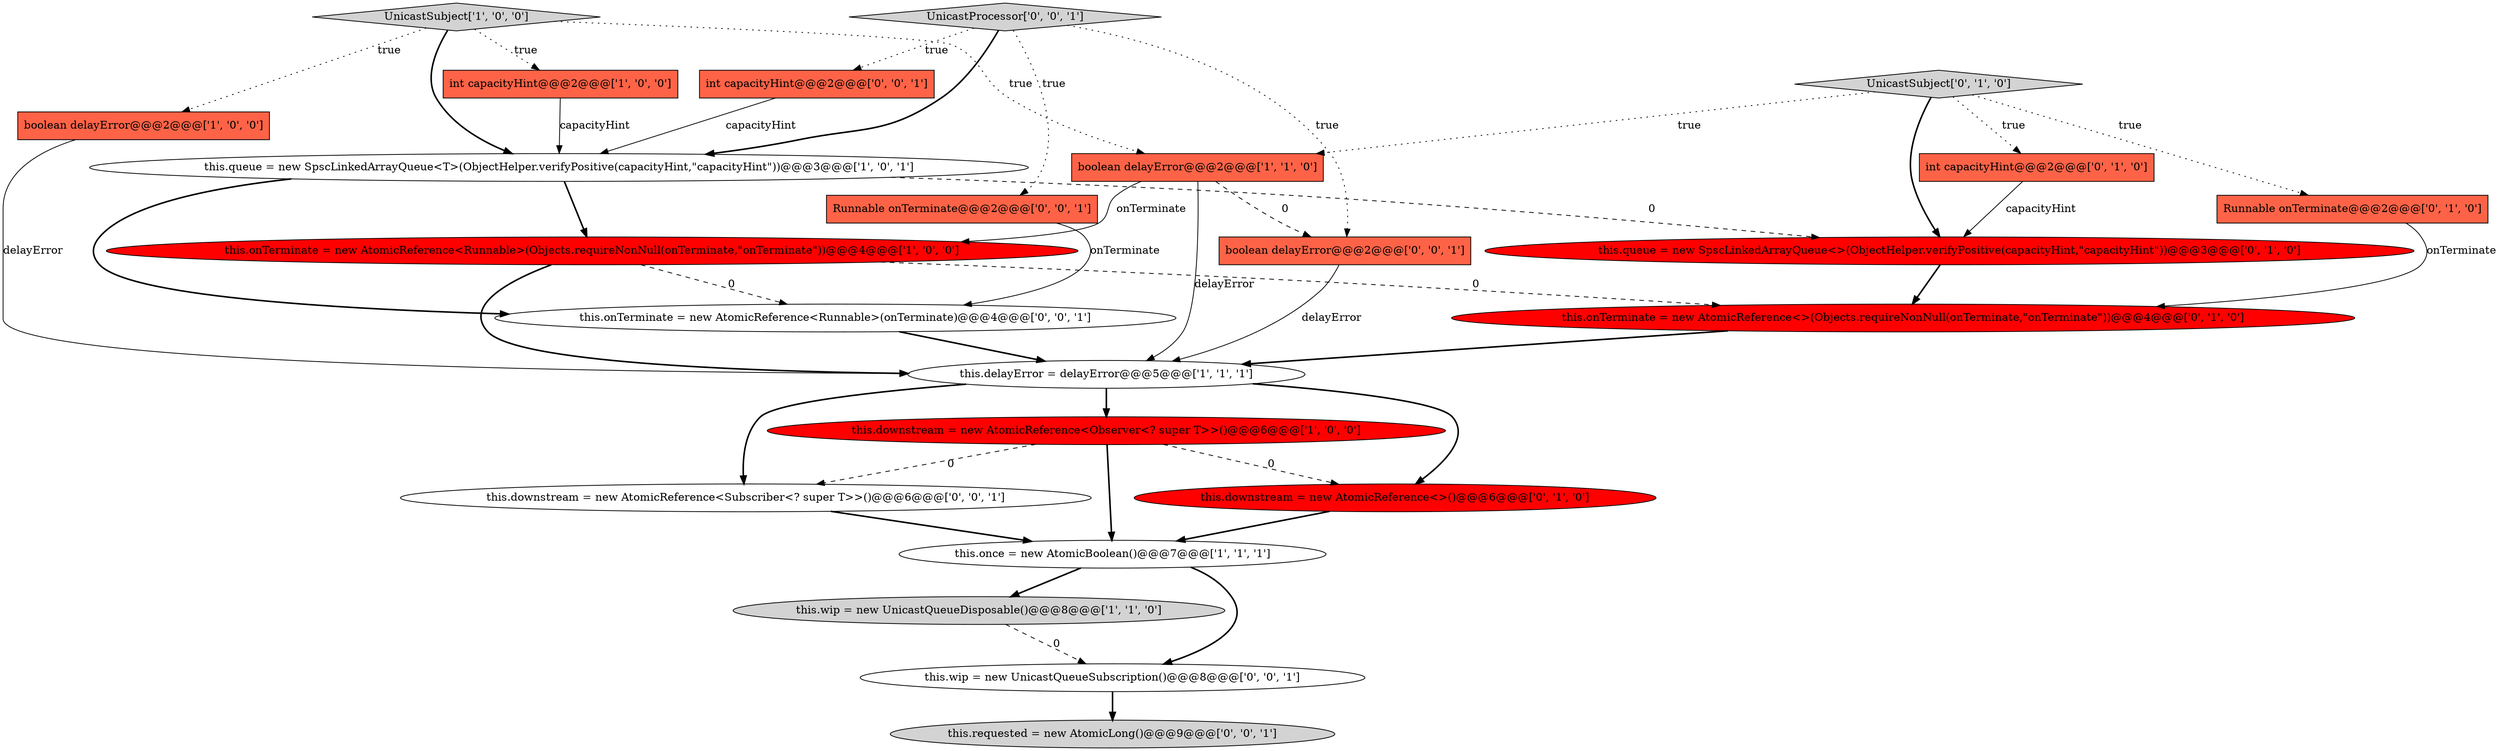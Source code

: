 digraph {
18 [style = filled, label = "this.onTerminate = new AtomicReference<Runnable>(onTerminate)@@@4@@@['0', '0', '1']", fillcolor = white, shape = ellipse image = "AAA0AAABBB3BBB"];
23 [style = filled, label = "UnicastProcessor['0', '0', '1']", fillcolor = lightgray, shape = diamond image = "AAA0AAABBB3BBB"];
3 [style = filled, label = "this.downstream = new AtomicReference<Observer<? super T>>()@@@6@@@['1', '0', '0']", fillcolor = red, shape = ellipse image = "AAA1AAABBB1BBB"];
7 [style = filled, label = "boolean delayError@@@2@@@['1', '0', '0']", fillcolor = tomato, shape = box image = "AAA0AAABBB1BBB"];
11 [style = filled, label = "int capacityHint@@@2@@@['0', '1', '0']", fillcolor = tomato, shape = box image = "AAA0AAABBB2BBB"];
0 [style = filled, label = "this.onTerminate = new AtomicReference<Runnable>(Objects.requireNonNull(onTerminate,\"onTerminate\"))@@@4@@@['1', '0', '0']", fillcolor = red, shape = ellipse image = "AAA1AAABBB1BBB"];
2 [style = filled, label = "int capacityHint@@@2@@@['1', '0', '0']", fillcolor = tomato, shape = box image = "AAA0AAABBB1BBB"];
22 [style = filled, label = "this.requested = new AtomicLong()@@@9@@@['0', '0', '1']", fillcolor = lightgray, shape = ellipse image = "AAA0AAABBB3BBB"];
4 [style = filled, label = "this.wip = new UnicastQueueDisposable()@@@8@@@['1', '1', '0']", fillcolor = lightgray, shape = ellipse image = "AAA0AAABBB1BBB"];
9 [style = filled, label = "UnicastSubject['1', '0', '0']", fillcolor = lightgray, shape = diamond image = "AAA0AAABBB1BBB"];
10 [style = filled, label = "Runnable onTerminate@@@2@@@['0', '1', '0']", fillcolor = tomato, shape = box image = "AAA0AAABBB2BBB"];
12 [style = filled, label = "UnicastSubject['0', '1', '0']", fillcolor = lightgray, shape = diamond image = "AAA0AAABBB2BBB"];
20 [style = filled, label = "this.wip = new UnicastQueueSubscription()@@@8@@@['0', '0', '1']", fillcolor = white, shape = ellipse image = "AAA0AAABBB3BBB"];
14 [style = filled, label = "this.onTerminate = new AtomicReference<>(Objects.requireNonNull(onTerminate,\"onTerminate\"))@@@4@@@['0', '1', '0']", fillcolor = red, shape = ellipse image = "AAA1AAABBB2BBB"];
19 [style = filled, label = "this.downstream = new AtomicReference<Subscriber<? super T>>()@@@6@@@['0', '0', '1']", fillcolor = white, shape = ellipse image = "AAA0AAABBB3BBB"];
17 [style = filled, label = "Runnable onTerminate@@@2@@@['0', '0', '1']", fillcolor = tomato, shape = box image = "AAA0AAABBB3BBB"];
6 [style = filled, label = "this.once = new AtomicBoolean()@@@7@@@['1', '1', '1']", fillcolor = white, shape = ellipse image = "AAA0AAABBB1BBB"];
21 [style = filled, label = "boolean delayError@@@2@@@['0', '0', '1']", fillcolor = tomato, shape = box image = "AAA0AAABBB3BBB"];
1 [style = filled, label = "this.delayError = delayError@@@5@@@['1', '1', '1']", fillcolor = white, shape = ellipse image = "AAA0AAABBB1BBB"];
5 [style = filled, label = "this.queue = new SpscLinkedArrayQueue<T>(ObjectHelper.verifyPositive(capacityHint,\"capacityHint\"))@@@3@@@['1', '0', '1']", fillcolor = white, shape = ellipse image = "AAA0AAABBB1BBB"];
15 [style = filled, label = "this.downstream = new AtomicReference<>()@@@6@@@['0', '1', '0']", fillcolor = red, shape = ellipse image = "AAA1AAABBB2BBB"];
8 [style = filled, label = "boolean delayError@@@2@@@['1', '1', '0']", fillcolor = tomato, shape = box image = "AAA0AAABBB1BBB"];
13 [style = filled, label = "this.queue = new SpscLinkedArrayQueue<>(ObjectHelper.verifyPositive(capacityHint,\"capacityHint\"))@@@3@@@['0', '1', '0']", fillcolor = red, shape = ellipse image = "AAA1AAABBB2BBB"];
16 [style = filled, label = "int capacityHint@@@2@@@['0', '0', '1']", fillcolor = tomato, shape = box image = "AAA0AAABBB3BBB"];
5->13 [style = dashed, label="0"];
23->16 [style = dotted, label="true"];
7->1 [style = solid, label="delayError"];
23->5 [style = bold, label=""];
12->8 [style = dotted, label="true"];
8->0 [style = solid, label="onTerminate"];
1->15 [style = bold, label=""];
10->14 [style = solid, label="onTerminate"];
23->21 [style = dotted, label="true"];
1->3 [style = bold, label=""];
21->1 [style = solid, label="delayError"];
3->6 [style = bold, label=""];
15->6 [style = bold, label=""];
5->18 [style = bold, label=""];
8->21 [style = dashed, label="0"];
19->6 [style = bold, label=""];
14->1 [style = bold, label=""];
16->5 [style = solid, label="capacityHint"];
20->22 [style = bold, label=""];
9->8 [style = dotted, label="true"];
12->11 [style = dotted, label="true"];
3->19 [style = dashed, label="0"];
8->1 [style = solid, label="delayError"];
2->5 [style = solid, label="capacityHint"];
12->13 [style = bold, label=""];
6->4 [style = bold, label=""];
6->20 [style = bold, label=""];
0->14 [style = dashed, label="0"];
12->10 [style = dotted, label="true"];
5->0 [style = bold, label=""];
18->1 [style = bold, label=""];
4->20 [style = dashed, label="0"];
0->1 [style = bold, label=""];
9->2 [style = dotted, label="true"];
9->5 [style = bold, label=""];
3->15 [style = dashed, label="0"];
0->18 [style = dashed, label="0"];
9->7 [style = dotted, label="true"];
1->19 [style = bold, label=""];
23->17 [style = dotted, label="true"];
13->14 [style = bold, label=""];
11->13 [style = solid, label="capacityHint"];
17->18 [style = solid, label="onTerminate"];
}

